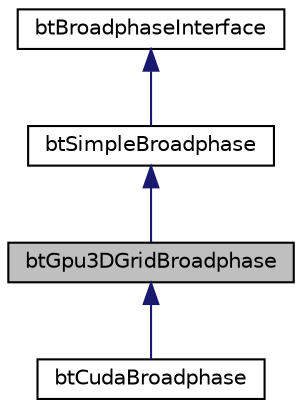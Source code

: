digraph "btGpu3DGridBroadphase"
{
  edge [fontname="Helvetica",fontsize="10",labelfontname="Helvetica",labelfontsize="10"];
  node [fontname="Helvetica",fontsize="10",shape=record];
  Node1 [label="btGpu3DGridBroadphase",height=0.2,width=0.4,color="black", fillcolor="grey75", style="filled", fontcolor="black"];
  Node2 -> Node1 [dir="back",color="midnightblue",fontsize="10",style="solid"];
  Node2 [label="btSimpleBroadphase",height=0.2,width=0.4,color="black", fillcolor="white", style="filled",URL="$classbt_simple_broadphase.html"];
  Node3 -> Node2 [dir="back",color="midnightblue",fontsize="10",style="solid"];
  Node3 [label="btBroadphaseInterface",height=0.2,width=0.4,color="black", fillcolor="white", style="filled",URL="$classbt_broadphase_interface.html"];
  Node1 -> Node4 [dir="back",color="midnightblue",fontsize="10",style="solid"];
  Node4 [label="btCudaBroadphase",height=0.2,width=0.4,color="black", fillcolor="white", style="filled",URL="$classbt_cuda_broadphase.html",tooltip="The btCudaBroadphase uses CUDA-capable GPU to compute overlapping pairs. "];
}
